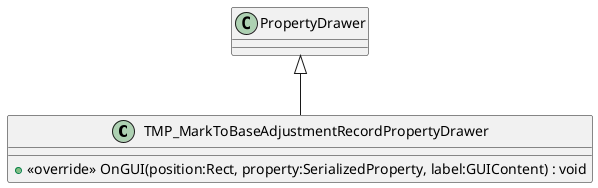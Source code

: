 @startuml
class TMP_MarkToBaseAdjustmentRecordPropertyDrawer {
    + <<override>> OnGUI(position:Rect, property:SerializedProperty, label:GUIContent) : void
}
PropertyDrawer <|-- TMP_MarkToBaseAdjustmentRecordPropertyDrawer
@enduml
